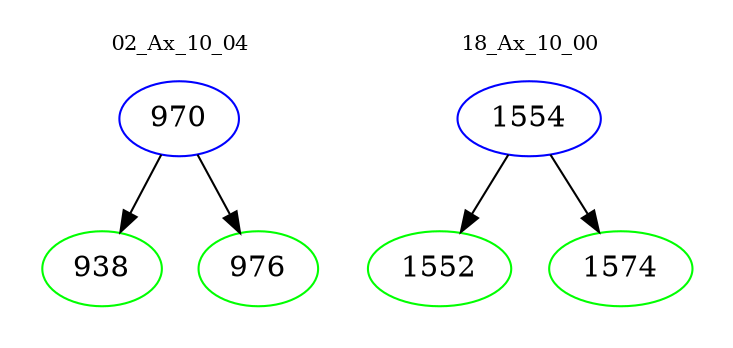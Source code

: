 digraph{
subgraph cluster_0 {
color = white
label = "02_Ax_10_04";
fontsize=10;
T0_970 [label="970", color="blue"]
T0_970 -> T0_938 [color="black"]
T0_938 [label="938", color="green"]
T0_970 -> T0_976 [color="black"]
T0_976 [label="976", color="green"]
}
subgraph cluster_1 {
color = white
label = "18_Ax_10_00";
fontsize=10;
T1_1554 [label="1554", color="blue"]
T1_1554 -> T1_1552 [color="black"]
T1_1552 [label="1552", color="green"]
T1_1554 -> T1_1574 [color="black"]
T1_1574 [label="1574", color="green"]
}
}
